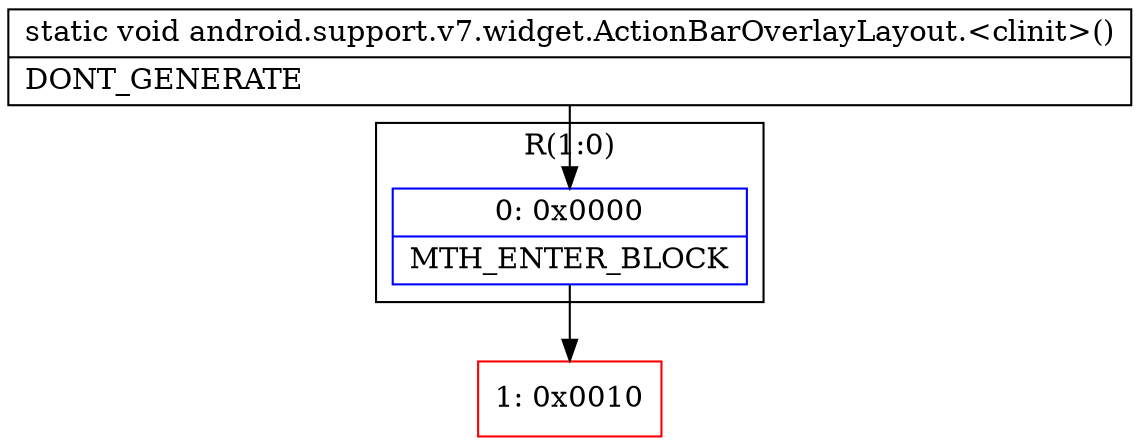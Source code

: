 digraph "CFG forandroid.support.v7.widget.ActionBarOverlayLayout.\<clinit\>()V" {
subgraph cluster_Region_944438393 {
label = "R(1:0)";
node [shape=record,color=blue];
Node_0 [shape=record,label="{0\:\ 0x0000|MTH_ENTER_BLOCK\l}"];
}
Node_1 [shape=record,color=red,label="{1\:\ 0x0010}"];
MethodNode[shape=record,label="{static void android.support.v7.widget.ActionBarOverlayLayout.\<clinit\>()  | DONT_GENERATE\l}"];
MethodNode -> Node_0;
Node_0 -> Node_1;
}

